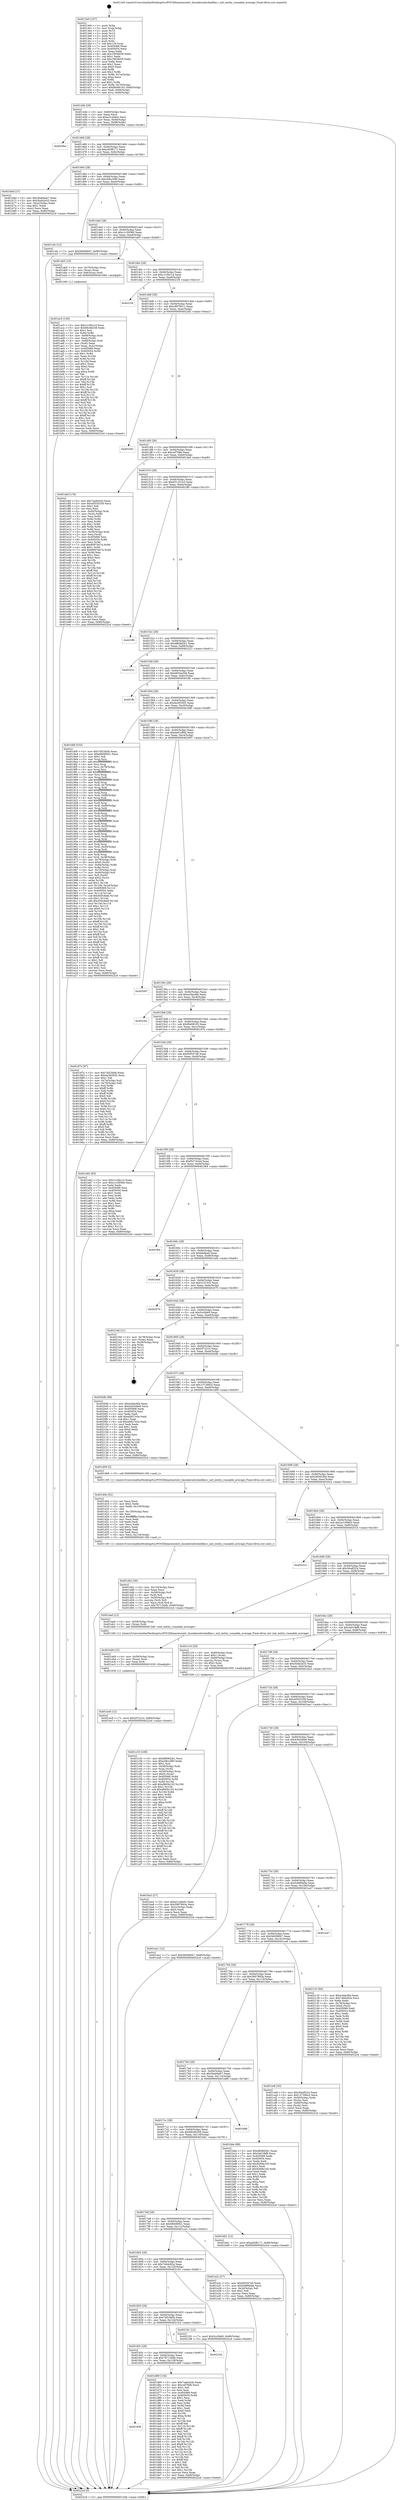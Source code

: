 digraph "0x4013e0" {
  label = "0x4013e0 (/mnt/c/Users/mathe/Desktop/tcc/POCII/binaries/extr_linuxkernelschedfair.c_init_entity_runnable_average_Final-ollvm.out::main(0))"
  labelloc = "t"
  node[shape=record]

  Entry [label="",width=0.3,height=0.3,shape=circle,fillcolor=black,style=filled]
  "0x40144b" [label="{
     0x40144b [29]\l
     | [instrs]\l
     &nbsp;&nbsp;0x40144b \<+3\>: mov -0x80(%rbp),%eax\l
     &nbsp;&nbsp;0x40144e \<+2\>: mov %eax,%ecx\l
     &nbsp;&nbsp;0x401450 \<+6\>: sub $0xa21a0e0c,%ecx\l
     &nbsp;&nbsp;0x401456 \<+6\>: mov %eax,-0x94(%rbp)\l
     &nbsp;&nbsp;0x40145c \<+6\>: mov %ecx,-0x98(%rbp)\l
     &nbsp;&nbsp;0x401462 \<+6\>: je 00000000004020be \<main+0xcde\>\l
  }"]
  "0x4020be" [label="{
     0x4020be\l
  }", style=dashed]
  "0x401468" [label="{
     0x401468 [28]\l
     | [instrs]\l
     &nbsp;&nbsp;0x401468 \<+5\>: jmp 000000000040146d \<main+0x8d\>\l
     &nbsp;&nbsp;0x40146d \<+6\>: mov -0x94(%rbp),%eax\l
     &nbsp;&nbsp;0x401473 \<+5\>: sub $0xa92f6171,%eax\l
     &nbsp;&nbsp;0x401478 \<+6\>: mov %eax,-0x9c(%rbp)\l
     &nbsp;&nbsp;0x40147e \<+6\>: je 0000000000401b6d \<main+0x78d\>\l
  }"]
  Exit [label="",width=0.3,height=0.3,shape=circle,fillcolor=black,style=filled,peripheries=2]
  "0x401b6d" [label="{
     0x401b6d [27]\l
     | [instrs]\l
     &nbsp;&nbsp;0x401b6d \<+5\>: mov $0x5ba94ab7,%eax\l
     &nbsp;&nbsp;0x401b72 \<+5\>: mov $0x3b4b2e33,%ecx\l
     &nbsp;&nbsp;0x401b77 \<+3\>: mov -0x2c(%rbp),%edx\l
     &nbsp;&nbsp;0x401b7a \<+3\>: cmp $0x1,%edx\l
     &nbsp;&nbsp;0x401b7d \<+3\>: cmovl %ecx,%eax\l
     &nbsp;&nbsp;0x401b80 \<+3\>: mov %eax,-0x80(%rbp)\l
     &nbsp;&nbsp;0x401b83 \<+5\>: jmp 00000000004022cd \<main+0xeed\>\l
  }"]
  "0x401484" [label="{
     0x401484 [28]\l
     | [instrs]\l
     &nbsp;&nbsp;0x401484 \<+5\>: jmp 0000000000401489 \<main+0xa9\>\l
     &nbsp;&nbsp;0x401489 \<+6\>: mov -0x94(%rbp),%eax\l
     &nbsp;&nbsp;0x40148f \<+5\>: sub $0xc08cc080,%eax\l
     &nbsp;&nbsp;0x401494 \<+6\>: mov %eax,-0xa0(%rbp)\l
     &nbsp;&nbsp;0x40149a \<+6\>: je 0000000000401cdc \<main+0x8fc\>\l
  }"]
  "0x401ec8" [label="{
     0x401ec8 [12]\l
     | [instrs]\l
     &nbsp;&nbsp;0x401ec8 \<+7\>: movl $0x5f7221e,-0x80(%rbp)\l
     &nbsp;&nbsp;0x401ecf \<+5\>: jmp 00000000004022cd \<main+0xeed\>\l
  }"]
  "0x401cdc" [label="{
     0x401cdc [12]\l
     | [instrs]\l
     &nbsp;&nbsp;0x401cdc \<+7\>: movl $0x56008947,-0x80(%rbp)\l
     &nbsp;&nbsp;0x401ce3 \<+5\>: jmp 00000000004022cd \<main+0xeed\>\l
  }"]
  "0x4014a0" [label="{
     0x4014a0 [28]\l
     | [instrs]\l
     &nbsp;&nbsp;0x4014a0 \<+5\>: jmp 00000000004014a5 \<main+0xc5\>\l
     &nbsp;&nbsp;0x4014a5 \<+6\>: mov -0x94(%rbp),%eax\l
     &nbsp;&nbsp;0x4014ab \<+5\>: sub $0xc1c59560,%eax\l
     &nbsp;&nbsp;0x4014b0 \<+6\>: mov %eax,-0xa4(%rbp)\l
     &nbsp;&nbsp;0x4014b6 \<+6\>: je 0000000000401ab5 \<main+0x6d5\>\l
  }"]
  "0x401eb9" [label="{
     0x401eb9 [15]\l
     | [instrs]\l
     &nbsp;&nbsp;0x401eb9 \<+4\>: mov -0x58(%rbp),%rax\l
     &nbsp;&nbsp;0x401ebd \<+3\>: mov (%rax),%rax\l
     &nbsp;&nbsp;0x401ec0 \<+3\>: mov %rax,%rdi\l
     &nbsp;&nbsp;0x401ec3 \<+5\>: call 0000000000401030 \<free@plt\>\l
     | [calls]\l
     &nbsp;&nbsp;0x401030 \{1\} (unknown)\l
  }"]
  "0x401ab5" [label="{
     0x401ab5 [16]\l
     | [instrs]\l
     &nbsp;&nbsp;0x401ab5 \<+4\>: mov -0x70(%rbp),%rax\l
     &nbsp;&nbsp;0x401ab9 \<+3\>: mov (%rax),%rax\l
     &nbsp;&nbsp;0x401abc \<+4\>: mov 0x8(%rax),%rdi\l
     &nbsp;&nbsp;0x401ac0 \<+5\>: call 0000000000401060 \<atoi@plt\>\l
     | [calls]\l
     &nbsp;&nbsp;0x401060 \{1\} (unknown)\l
  }"]
  "0x4014bc" [label="{
     0x4014bc [28]\l
     | [instrs]\l
     &nbsp;&nbsp;0x4014bc \<+5\>: jmp 00000000004014c1 \<main+0xe1\>\l
     &nbsp;&nbsp;0x4014c1 \<+6\>: mov -0x94(%rbp),%eax\l
     &nbsp;&nbsp;0x4014c7 \<+5\>: sub $0xc1c5bc14,%eax\l
     &nbsp;&nbsp;0x4014cc \<+6\>: mov %eax,-0xa8(%rbp)\l
     &nbsp;&nbsp;0x4014d2 \<+6\>: je 00000000004021f4 \<main+0xe14\>\l
  }"]
  "0x401858" [label="{
     0x401858\l
  }", style=dashed]
  "0x4021f4" [label="{
     0x4021f4\l
  }", style=dashed]
  "0x4014d8" [label="{
     0x4014d8 [28]\l
     | [instrs]\l
     &nbsp;&nbsp;0x4014d8 \<+5\>: jmp 00000000004014dd \<main+0xfd\>\l
     &nbsp;&nbsp;0x4014dd \<+6\>: mov -0x94(%rbp),%eax\l
     &nbsp;&nbsp;0x4014e3 \<+5\>: sub $0xc8976b11,%eax\l
     &nbsp;&nbsp;0x4014e8 \<+6\>: mov %eax,-0xac(%rbp)\l
     &nbsp;&nbsp;0x4014ee \<+6\>: je 0000000000402282 \<main+0xea2\>\l
  }"]
  "0x401d69" [label="{
     0x401d69 [134]\l
     | [instrs]\l
     &nbsp;&nbsp;0x401d69 \<+5\>: mov $0x7aa9cb2b,%eax\l
     &nbsp;&nbsp;0x401d6e \<+5\>: mov $0xcef7f4fe,%ecx\l
     &nbsp;&nbsp;0x401d73 \<+2\>: mov $0x1,%dl\l
     &nbsp;&nbsp;0x401d75 \<+2\>: xor %esi,%esi\l
     &nbsp;&nbsp;0x401d77 \<+7\>: mov 0x405068,%edi\l
     &nbsp;&nbsp;0x401d7e \<+8\>: mov 0x405054,%r8d\l
     &nbsp;&nbsp;0x401d86 \<+3\>: sub $0x1,%esi\l
     &nbsp;&nbsp;0x401d89 \<+3\>: mov %edi,%r9d\l
     &nbsp;&nbsp;0x401d8c \<+3\>: add %esi,%r9d\l
     &nbsp;&nbsp;0x401d8f \<+4\>: imul %r9d,%edi\l
     &nbsp;&nbsp;0x401d93 \<+3\>: and $0x1,%edi\l
     &nbsp;&nbsp;0x401d96 \<+3\>: cmp $0x0,%edi\l
     &nbsp;&nbsp;0x401d99 \<+4\>: sete %r10b\l
     &nbsp;&nbsp;0x401d9d \<+4\>: cmp $0xa,%r8d\l
     &nbsp;&nbsp;0x401da1 \<+4\>: setl %r11b\l
     &nbsp;&nbsp;0x401da5 \<+3\>: mov %r10b,%bl\l
     &nbsp;&nbsp;0x401da8 \<+3\>: xor $0xff,%bl\l
     &nbsp;&nbsp;0x401dab \<+3\>: mov %r11b,%r14b\l
     &nbsp;&nbsp;0x401dae \<+4\>: xor $0xff,%r14b\l
     &nbsp;&nbsp;0x401db2 \<+3\>: xor $0x1,%dl\l
     &nbsp;&nbsp;0x401db5 \<+3\>: mov %bl,%r15b\l
     &nbsp;&nbsp;0x401db8 \<+4\>: and $0xff,%r15b\l
     &nbsp;&nbsp;0x401dbc \<+3\>: and %dl,%r10b\l
     &nbsp;&nbsp;0x401dbf \<+3\>: mov %r14b,%r12b\l
     &nbsp;&nbsp;0x401dc2 \<+4\>: and $0xff,%r12b\l
     &nbsp;&nbsp;0x401dc6 \<+3\>: and %dl,%r11b\l
     &nbsp;&nbsp;0x401dc9 \<+3\>: or %r10b,%r15b\l
     &nbsp;&nbsp;0x401dcc \<+3\>: or %r11b,%r12b\l
     &nbsp;&nbsp;0x401dcf \<+3\>: xor %r12b,%r15b\l
     &nbsp;&nbsp;0x401dd2 \<+3\>: or %r14b,%bl\l
     &nbsp;&nbsp;0x401dd5 \<+3\>: xor $0xff,%bl\l
     &nbsp;&nbsp;0x401dd8 \<+3\>: or $0x1,%dl\l
     &nbsp;&nbsp;0x401ddb \<+2\>: and %dl,%bl\l
     &nbsp;&nbsp;0x401ddd \<+3\>: or %bl,%r15b\l
     &nbsp;&nbsp;0x401de0 \<+4\>: test $0x1,%r15b\l
     &nbsp;&nbsp;0x401de4 \<+3\>: cmovne %ecx,%eax\l
     &nbsp;&nbsp;0x401de7 \<+3\>: mov %eax,-0x80(%rbp)\l
     &nbsp;&nbsp;0x401dea \<+5\>: jmp 00000000004022cd \<main+0xeed\>\l
  }"]
  "0x402282" [label="{
     0x402282\l
  }", style=dashed]
  "0x4014f4" [label="{
     0x4014f4 [28]\l
     | [instrs]\l
     &nbsp;&nbsp;0x4014f4 \<+5\>: jmp 00000000004014f9 \<main+0x119\>\l
     &nbsp;&nbsp;0x4014f9 \<+6\>: mov -0x94(%rbp),%eax\l
     &nbsp;&nbsp;0x4014ff \<+5\>: sub $0xcef7f4fe,%eax\l
     &nbsp;&nbsp;0x401504 \<+6\>: mov %eax,-0xb0(%rbp)\l
     &nbsp;&nbsp;0x40150a \<+6\>: je 0000000000401def \<main+0xa0f\>\l
  }"]
  "0x40183c" [label="{
     0x40183c [28]\l
     | [instrs]\l
     &nbsp;&nbsp;0x40183c \<+5\>: jmp 0000000000401841 \<main+0x461\>\l
     &nbsp;&nbsp;0x401841 \<+6\>: mov -0x94(%rbp),%eax\l
     &nbsp;&nbsp;0x401847 \<+5\>: sub $0x78713d4b,%eax\l
     &nbsp;&nbsp;0x40184c \<+6\>: mov %eax,-0x128(%rbp)\l
     &nbsp;&nbsp;0x401852 \<+6\>: je 0000000000401d69 \<main+0x989\>\l
  }"]
  "0x401def" [label="{
     0x401def [178]\l
     | [instrs]\l
     &nbsp;&nbsp;0x401def \<+5\>: mov $0x7aa9cb2b,%eax\l
     &nbsp;&nbsp;0x401df4 \<+5\>: mov $0x40555339,%ecx\l
     &nbsp;&nbsp;0x401df9 \<+2\>: mov $0x1,%dl\l
     &nbsp;&nbsp;0x401dfb \<+2\>: xor %esi,%esi\l
     &nbsp;&nbsp;0x401dfd \<+4\>: mov -0x50(%rbp),%rdi\l
     &nbsp;&nbsp;0x401e01 \<+3\>: mov (%rdi),%r8d\l
     &nbsp;&nbsp;0x401e04 \<+3\>: mov %esi,%r9d\l
     &nbsp;&nbsp;0x401e07 \<+3\>: sub %r8d,%r9d\l
     &nbsp;&nbsp;0x401e0a \<+3\>: mov %esi,%r8d\l
     &nbsp;&nbsp;0x401e0d \<+4\>: sub $0x1,%r8d\l
     &nbsp;&nbsp;0x401e11 \<+3\>: add %r8d,%r9d\l
     &nbsp;&nbsp;0x401e14 \<+3\>: sub %r9d,%esi\l
     &nbsp;&nbsp;0x401e17 \<+4\>: mov -0x50(%rbp),%rdi\l
     &nbsp;&nbsp;0x401e1b \<+2\>: mov %esi,(%rdi)\l
     &nbsp;&nbsp;0x401e1d \<+7\>: mov 0x405068,%esi\l
     &nbsp;&nbsp;0x401e24 \<+8\>: mov 0x405054,%r8d\l
     &nbsp;&nbsp;0x401e2c \<+3\>: mov %esi,%r9d\l
     &nbsp;&nbsp;0x401e2f \<+7\>: sub $0x8097d474,%r9d\l
     &nbsp;&nbsp;0x401e36 \<+4\>: sub $0x1,%r9d\l
     &nbsp;&nbsp;0x401e3a \<+7\>: add $0x8097d474,%r9d\l
     &nbsp;&nbsp;0x401e41 \<+4\>: imul %r9d,%esi\l
     &nbsp;&nbsp;0x401e45 \<+3\>: and $0x1,%esi\l
     &nbsp;&nbsp;0x401e48 \<+3\>: cmp $0x0,%esi\l
     &nbsp;&nbsp;0x401e4b \<+4\>: sete %r10b\l
     &nbsp;&nbsp;0x401e4f \<+4\>: cmp $0xa,%r8d\l
     &nbsp;&nbsp;0x401e53 \<+4\>: setl %r11b\l
     &nbsp;&nbsp;0x401e57 \<+3\>: mov %r10b,%bl\l
     &nbsp;&nbsp;0x401e5a \<+3\>: xor $0xff,%bl\l
     &nbsp;&nbsp;0x401e5d \<+3\>: mov %r11b,%r14b\l
     &nbsp;&nbsp;0x401e60 \<+4\>: xor $0xff,%r14b\l
     &nbsp;&nbsp;0x401e64 \<+3\>: xor $0x0,%dl\l
     &nbsp;&nbsp;0x401e67 \<+3\>: mov %bl,%r15b\l
     &nbsp;&nbsp;0x401e6a \<+4\>: and $0x0,%r15b\l
     &nbsp;&nbsp;0x401e6e \<+3\>: and %dl,%r10b\l
     &nbsp;&nbsp;0x401e71 \<+3\>: mov %r14b,%r12b\l
     &nbsp;&nbsp;0x401e74 \<+4\>: and $0x0,%r12b\l
     &nbsp;&nbsp;0x401e78 \<+3\>: and %dl,%r11b\l
     &nbsp;&nbsp;0x401e7b \<+3\>: or %r10b,%r15b\l
     &nbsp;&nbsp;0x401e7e \<+3\>: or %r11b,%r12b\l
     &nbsp;&nbsp;0x401e81 \<+3\>: xor %r12b,%r15b\l
     &nbsp;&nbsp;0x401e84 \<+3\>: or %r14b,%bl\l
     &nbsp;&nbsp;0x401e87 \<+3\>: xor $0xff,%bl\l
     &nbsp;&nbsp;0x401e8a \<+3\>: or $0x0,%dl\l
     &nbsp;&nbsp;0x401e8d \<+2\>: and %dl,%bl\l
     &nbsp;&nbsp;0x401e8f \<+3\>: or %bl,%r15b\l
     &nbsp;&nbsp;0x401e92 \<+4\>: test $0x1,%r15b\l
     &nbsp;&nbsp;0x401e96 \<+3\>: cmovne %ecx,%eax\l
     &nbsp;&nbsp;0x401e99 \<+3\>: mov %eax,-0x80(%rbp)\l
     &nbsp;&nbsp;0x401e9c \<+5\>: jmp 00000000004022cd \<main+0xeed\>\l
  }"]
  "0x401510" [label="{
     0x401510 [28]\l
     | [instrs]\l
     &nbsp;&nbsp;0x401510 \<+5\>: jmp 0000000000401515 \<main+0x135\>\l
     &nbsp;&nbsp;0x401515 \<+6\>: mov -0x94(%rbp),%eax\l
     &nbsp;&nbsp;0x40151b \<+5\>: sub $0xd51251e3,%eax\l
     &nbsp;&nbsp;0x401520 \<+6\>: mov %eax,-0xb4(%rbp)\l
     &nbsp;&nbsp;0x401526 \<+6\>: je 0000000000401ff0 \<main+0xc10\>\l
  }"]
  "0x4021b2" [label="{
     0x4021b2\l
  }", style=dashed]
  "0x401ff0" [label="{
     0x401ff0\l
  }", style=dashed]
  "0x40152c" [label="{
     0x40152c [28]\l
     | [instrs]\l
     &nbsp;&nbsp;0x40152c \<+5\>: jmp 0000000000401531 \<main+0x151\>\l
     &nbsp;&nbsp;0x401531 \<+6\>: mov -0x94(%rbp),%eax\l
     &nbsp;&nbsp;0x401537 \<+5\>: sub $0xd808d2b1,%eax\l
     &nbsp;&nbsp;0x40153c \<+6\>: mov %eax,-0xb8(%rbp)\l
     &nbsp;&nbsp;0x401542 \<+6\>: je 0000000000402221 \<main+0xe41\>\l
  }"]
  "0x401820" [label="{
     0x401820 [28]\l
     | [instrs]\l
     &nbsp;&nbsp;0x401820 \<+5\>: jmp 0000000000401825 \<main+0x445\>\l
     &nbsp;&nbsp;0x401825 \<+6\>: mov -0x94(%rbp),%eax\l
     &nbsp;&nbsp;0x40182b \<+5\>: sub $0x74f23b0b,%eax\l
     &nbsp;&nbsp;0x401830 \<+6\>: mov %eax,-0x124(%rbp)\l
     &nbsp;&nbsp;0x401836 \<+6\>: je 00000000004021b2 \<main+0xdd2\>\l
  }"]
  "0x402221" [label="{
     0x402221\l
  }", style=dashed]
  "0x401548" [label="{
     0x401548 [28]\l
     | [instrs]\l
     &nbsp;&nbsp;0x401548 \<+5\>: jmp 000000000040154d \<main+0x16d\>\l
     &nbsp;&nbsp;0x40154d \<+6\>: mov -0x94(%rbp),%eax\l
     &nbsp;&nbsp;0x401553 \<+5\>: sub $0xd834a2b8,%eax\l
     &nbsp;&nbsp;0x401558 \<+6\>: mov %eax,-0xbc(%rbp)\l
     &nbsp;&nbsp;0x40155e \<+6\>: je 0000000000401ffc \<main+0xc1c\>\l
  }"]
  "0x402191" [label="{
     0x402191 [12]\l
     | [instrs]\l
     &nbsp;&nbsp;0x402191 \<+7\>: movl $0x5cc0b60,-0x80(%rbp)\l
     &nbsp;&nbsp;0x402198 \<+5\>: jmp 00000000004022cd \<main+0xeed\>\l
  }"]
  "0x401ffc" [label="{
     0x401ffc\l
  }", style=dashed]
  "0x401564" [label="{
     0x401564 [28]\l
     | [instrs]\l
     &nbsp;&nbsp;0x401564 \<+5\>: jmp 0000000000401569 \<main+0x189\>\l
     &nbsp;&nbsp;0x401569 \<+6\>: mov -0x94(%rbp),%eax\l
     &nbsp;&nbsp;0x40156f \<+5\>: sub $0xda393502,%eax\l
     &nbsp;&nbsp;0x401574 \<+6\>: mov %eax,-0xc0(%rbp)\l
     &nbsp;&nbsp;0x40157a \<+6\>: je 00000000004018df \<main+0x4ff\>\l
  }"]
  "0x401d42" [label="{
     0x401d42 [39]\l
     | [instrs]\l
     &nbsp;&nbsp;0x401d42 \<+6\>: mov -0x134(%rbp),%ecx\l
     &nbsp;&nbsp;0x401d48 \<+3\>: imul %eax,%ecx\l
     &nbsp;&nbsp;0x401d4b \<+4\>: mov -0x58(%rbp),%r8\l
     &nbsp;&nbsp;0x401d4f \<+3\>: mov (%r8),%r8\l
     &nbsp;&nbsp;0x401d52 \<+4\>: mov -0x50(%rbp),%r9\l
     &nbsp;&nbsp;0x401d56 \<+3\>: movslq (%r9),%r9\l
     &nbsp;&nbsp;0x401d59 \<+4\>: mov %ecx,(%r8,%r9,4)\l
     &nbsp;&nbsp;0x401d5d \<+7\>: movl $0x78713d4b,-0x80(%rbp)\l
     &nbsp;&nbsp;0x401d64 \<+5\>: jmp 00000000004022cd \<main+0xeed\>\l
  }"]
  "0x4018df" [label="{
     0x4018df [333]\l
     | [instrs]\l
     &nbsp;&nbsp;0x4018df \<+5\>: mov $0x74f23b0b,%eax\l
     &nbsp;&nbsp;0x4018e4 \<+5\>: mov $0x684085b1,%ecx\l
     &nbsp;&nbsp;0x4018e9 \<+2\>: mov $0x1,%dl\l
     &nbsp;&nbsp;0x4018eb \<+3\>: mov %rsp,%rsi\l
     &nbsp;&nbsp;0x4018ee \<+4\>: add $0xfffffffffffffff0,%rsi\l
     &nbsp;&nbsp;0x4018f2 \<+3\>: mov %rsi,%rsp\l
     &nbsp;&nbsp;0x4018f5 \<+4\>: mov %rsi,-0x78(%rbp)\l
     &nbsp;&nbsp;0x4018f9 \<+3\>: mov %rsp,%rsi\l
     &nbsp;&nbsp;0x4018fc \<+4\>: add $0xfffffffffffffff0,%rsi\l
     &nbsp;&nbsp;0x401900 \<+3\>: mov %rsi,%rsp\l
     &nbsp;&nbsp;0x401903 \<+3\>: mov %rsp,%rdi\l
     &nbsp;&nbsp;0x401906 \<+4\>: add $0xfffffffffffffff0,%rdi\l
     &nbsp;&nbsp;0x40190a \<+3\>: mov %rdi,%rsp\l
     &nbsp;&nbsp;0x40190d \<+4\>: mov %rdi,-0x70(%rbp)\l
     &nbsp;&nbsp;0x401911 \<+3\>: mov %rsp,%rdi\l
     &nbsp;&nbsp;0x401914 \<+4\>: add $0xfffffffffffffff0,%rdi\l
     &nbsp;&nbsp;0x401918 \<+3\>: mov %rdi,%rsp\l
     &nbsp;&nbsp;0x40191b \<+4\>: mov %rdi,-0x68(%rbp)\l
     &nbsp;&nbsp;0x40191f \<+3\>: mov %rsp,%rdi\l
     &nbsp;&nbsp;0x401922 \<+4\>: add $0xfffffffffffffff0,%rdi\l
     &nbsp;&nbsp;0x401926 \<+3\>: mov %rdi,%rsp\l
     &nbsp;&nbsp;0x401929 \<+4\>: mov %rdi,-0x60(%rbp)\l
     &nbsp;&nbsp;0x40192d \<+3\>: mov %rsp,%rdi\l
     &nbsp;&nbsp;0x401930 \<+4\>: add $0xfffffffffffffff0,%rdi\l
     &nbsp;&nbsp;0x401934 \<+3\>: mov %rdi,%rsp\l
     &nbsp;&nbsp;0x401937 \<+4\>: mov %rdi,-0x58(%rbp)\l
     &nbsp;&nbsp;0x40193b \<+3\>: mov %rsp,%rdi\l
     &nbsp;&nbsp;0x40193e \<+4\>: add $0xfffffffffffffff0,%rdi\l
     &nbsp;&nbsp;0x401942 \<+3\>: mov %rdi,%rsp\l
     &nbsp;&nbsp;0x401945 \<+4\>: mov %rdi,-0x50(%rbp)\l
     &nbsp;&nbsp;0x401949 \<+3\>: mov %rsp,%rdi\l
     &nbsp;&nbsp;0x40194c \<+4\>: add $0xfffffffffffffff0,%rdi\l
     &nbsp;&nbsp;0x401950 \<+3\>: mov %rdi,%rsp\l
     &nbsp;&nbsp;0x401953 \<+4\>: mov %rdi,-0x48(%rbp)\l
     &nbsp;&nbsp;0x401957 \<+3\>: mov %rsp,%rdi\l
     &nbsp;&nbsp;0x40195a \<+4\>: add $0xfffffffffffffff0,%rdi\l
     &nbsp;&nbsp;0x40195e \<+3\>: mov %rdi,%rsp\l
     &nbsp;&nbsp;0x401961 \<+4\>: mov %rdi,-0x40(%rbp)\l
     &nbsp;&nbsp;0x401965 \<+3\>: mov %rsp,%rdi\l
     &nbsp;&nbsp;0x401968 \<+4\>: add $0xfffffffffffffff0,%rdi\l
     &nbsp;&nbsp;0x40196c \<+3\>: mov %rdi,%rsp\l
     &nbsp;&nbsp;0x40196f \<+4\>: mov %rdi,-0x38(%rbp)\l
     &nbsp;&nbsp;0x401973 \<+4\>: mov -0x78(%rbp),%rdi\l
     &nbsp;&nbsp;0x401977 \<+6\>: movl $0x0,(%rdi)\l
     &nbsp;&nbsp;0x40197d \<+7\>: mov -0x84(%rbp),%r8d\l
     &nbsp;&nbsp;0x401984 \<+3\>: mov %r8d,(%rsi)\l
     &nbsp;&nbsp;0x401987 \<+4\>: mov -0x70(%rbp),%rdi\l
     &nbsp;&nbsp;0x40198b \<+7\>: mov -0x90(%rbp),%r9\l
     &nbsp;&nbsp;0x401992 \<+3\>: mov %r9,(%rdi)\l
     &nbsp;&nbsp;0x401995 \<+3\>: cmpl $0x2,(%rsi)\l
     &nbsp;&nbsp;0x401998 \<+4\>: setne %r10b\l
     &nbsp;&nbsp;0x40199c \<+4\>: and $0x1,%r10b\l
     &nbsp;&nbsp;0x4019a0 \<+4\>: mov %r10b,-0x2d(%rbp)\l
     &nbsp;&nbsp;0x4019a4 \<+8\>: mov 0x405068,%r11d\l
     &nbsp;&nbsp;0x4019ac \<+7\>: mov 0x405054,%ebx\l
     &nbsp;&nbsp;0x4019b3 \<+3\>: mov %r11d,%r14d\l
     &nbsp;&nbsp;0x4019b6 \<+7\>: sub $0x450cfedd,%r14d\l
     &nbsp;&nbsp;0x4019bd \<+4\>: sub $0x1,%r14d\l
     &nbsp;&nbsp;0x4019c1 \<+7\>: add $0x450cfedd,%r14d\l
     &nbsp;&nbsp;0x4019c8 \<+4\>: imul %r14d,%r11d\l
     &nbsp;&nbsp;0x4019cc \<+4\>: and $0x1,%r11d\l
     &nbsp;&nbsp;0x4019d0 \<+4\>: cmp $0x0,%r11d\l
     &nbsp;&nbsp;0x4019d4 \<+4\>: sete %r10b\l
     &nbsp;&nbsp;0x4019d8 \<+3\>: cmp $0xa,%ebx\l
     &nbsp;&nbsp;0x4019db \<+4\>: setl %r15b\l
     &nbsp;&nbsp;0x4019df \<+3\>: mov %r10b,%r12b\l
     &nbsp;&nbsp;0x4019e2 \<+4\>: xor $0xff,%r12b\l
     &nbsp;&nbsp;0x4019e6 \<+3\>: mov %r15b,%r13b\l
     &nbsp;&nbsp;0x4019e9 \<+4\>: xor $0xff,%r13b\l
     &nbsp;&nbsp;0x4019ed \<+3\>: xor $0x1,%dl\l
     &nbsp;&nbsp;0x4019f0 \<+3\>: mov %r12b,%sil\l
     &nbsp;&nbsp;0x4019f3 \<+4\>: and $0xff,%sil\l
     &nbsp;&nbsp;0x4019f7 \<+3\>: and %dl,%r10b\l
     &nbsp;&nbsp;0x4019fa \<+3\>: mov %r13b,%dil\l
     &nbsp;&nbsp;0x4019fd \<+4\>: and $0xff,%dil\l
     &nbsp;&nbsp;0x401a01 \<+3\>: and %dl,%r15b\l
     &nbsp;&nbsp;0x401a04 \<+3\>: or %r10b,%sil\l
     &nbsp;&nbsp;0x401a07 \<+3\>: or %r15b,%dil\l
     &nbsp;&nbsp;0x401a0a \<+3\>: xor %dil,%sil\l
     &nbsp;&nbsp;0x401a0d \<+3\>: or %r13b,%r12b\l
     &nbsp;&nbsp;0x401a10 \<+4\>: xor $0xff,%r12b\l
     &nbsp;&nbsp;0x401a14 \<+3\>: or $0x1,%dl\l
     &nbsp;&nbsp;0x401a17 \<+3\>: and %dl,%r12b\l
     &nbsp;&nbsp;0x401a1a \<+3\>: or %r12b,%sil\l
     &nbsp;&nbsp;0x401a1d \<+4\>: test $0x1,%sil\l
     &nbsp;&nbsp;0x401a21 \<+3\>: cmovne %ecx,%eax\l
     &nbsp;&nbsp;0x401a24 \<+3\>: mov %eax,-0x80(%rbp)\l
     &nbsp;&nbsp;0x401a27 \<+5\>: jmp 00000000004022cd \<main+0xeed\>\l
  }"]
  "0x401580" [label="{
     0x401580 [28]\l
     | [instrs]\l
     &nbsp;&nbsp;0x401580 \<+5\>: jmp 0000000000401585 \<main+0x1a5\>\l
     &nbsp;&nbsp;0x401585 \<+6\>: mov -0x94(%rbp),%eax\l
     &nbsp;&nbsp;0x40158b \<+5\>: sub $0xde61df0d,%eax\l
     &nbsp;&nbsp;0x401590 \<+6\>: mov %eax,-0xc4(%rbp)\l
     &nbsp;&nbsp;0x401596 \<+6\>: je 0000000000402097 \<main+0xcb7\>\l
  }"]
  "0x401d0e" [label="{
     0x401d0e [52]\l
     | [instrs]\l
     &nbsp;&nbsp;0x401d0e \<+2\>: xor %ecx,%ecx\l
     &nbsp;&nbsp;0x401d10 \<+5\>: mov $0x2,%edx\l
     &nbsp;&nbsp;0x401d15 \<+6\>: mov %edx,-0x130(%rbp)\l
     &nbsp;&nbsp;0x401d1b \<+1\>: cltd\l
     &nbsp;&nbsp;0x401d1c \<+6\>: mov -0x130(%rbp),%esi\l
     &nbsp;&nbsp;0x401d22 \<+2\>: idiv %esi\l
     &nbsp;&nbsp;0x401d24 \<+6\>: imul $0xfffffffe,%edx,%edx\l
     &nbsp;&nbsp;0x401d2a \<+2\>: mov %ecx,%edi\l
     &nbsp;&nbsp;0x401d2c \<+2\>: sub %edx,%edi\l
     &nbsp;&nbsp;0x401d2e \<+2\>: mov %ecx,%edx\l
     &nbsp;&nbsp;0x401d30 \<+3\>: sub $0x1,%edx\l
     &nbsp;&nbsp;0x401d33 \<+2\>: add %edx,%edi\l
     &nbsp;&nbsp;0x401d35 \<+2\>: sub %edi,%ecx\l
     &nbsp;&nbsp;0x401d37 \<+6\>: mov %ecx,-0x134(%rbp)\l
     &nbsp;&nbsp;0x401d3d \<+5\>: call 0000000000401160 \<next_i\>\l
     | [calls]\l
     &nbsp;&nbsp;0x401160 \{1\} (/mnt/c/Users/mathe/Desktop/tcc/POCII/binaries/extr_linuxkernelschedfair.c_init_entity_runnable_average_Final-ollvm.out::next_i)\l
  }"]
  "0x402097" [label="{
     0x402097\l
  }", style=dashed]
  "0x40159c" [label="{
     0x40159c [28]\l
     | [instrs]\l
     &nbsp;&nbsp;0x40159c \<+5\>: jmp 00000000004015a1 \<main+0x1c1\>\l
     &nbsp;&nbsp;0x4015a1 \<+6\>: mov -0x94(%rbp),%eax\l
     &nbsp;&nbsp;0x4015a7 \<+5\>: sub $0xe3dac6fa,%eax\l
     &nbsp;&nbsp;0x4015ac \<+6\>: mov %eax,-0xc8(%rbp)\l
     &nbsp;&nbsp;0x4015b2 \<+6\>: je 00000000004022bc \<main+0xedc\>\l
  }"]
  "0x401c33" [label="{
     0x401c33 [169]\l
     | [instrs]\l
     &nbsp;&nbsp;0x401c33 \<+5\>: mov $0xd808d2b1,%ecx\l
     &nbsp;&nbsp;0x401c38 \<+5\>: mov $0xc08cc080,%edx\l
     &nbsp;&nbsp;0x401c3d \<+3\>: mov $0x1,%sil\l
     &nbsp;&nbsp;0x401c40 \<+4\>: mov -0x58(%rbp),%rdi\l
     &nbsp;&nbsp;0x401c44 \<+3\>: mov %rax,(%rdi)\l
     &nbsp;&nbsp;0x401c47 \<+4\>: mov -0x50(%rbp),%rax\l
     &nbsp;&nbsp;0x401c4b \<+6\>: movl $0x0,(%rax)\l
     &nbsp;&nbsp;0x401c51 \<+8\>: mov 0x405068,%r8d\l
     &nbsp;&nbsp;0x401c59 \<+8\>: mov 0x405054,%r9d\l
     &nbsp;&nbsp;0x401c61 \<+3\>: mov %r8d,%r10d\l
     &nbsp;&nbsp;0x401c64 \<+7\>: add $0xd845b103,%r10d\l
     &nbsp;&nbsp;0x401c6b \<+4\>: sub $0x1,%r10d\l
     &nbsp;&nbsp;0x401c6f \<+7\>: sub $0xd845b103,%r10d\l
     &nbsp;&nbsp;0x401c76 \<+4\>: imul %r10d,%r8d\l
     &nbsp;&nbsp;0x401c7a \<+4\>: and $0x1,%r8d\l
     &nbsp;&nbsp;0x401c7e \<+4\>: cmp $0x0,%r8d\l
     &nbsp;&nbsp;0x401c82 \<+4\>: sete %r11b\l
     &nbsp;&nbsp;0x401c86 \<+4\>: cmp $0xa,%r9d\l
     &nbsp;&nbsp;0x401c8a \<+3\>: setl %bl\l
     &nbsp;&nbsp;0x401c8d \<+3\>: mov %r11b,%r14b\l
     &nbsp;&nbsp;0x401c90 \<+4\>: xor $0xff,%r14b\l
     &nbsp;&nbsp;0x401c94 \<+3\>: mov %bl,%r15b\l
     &nbsp;&nbsp;0x401c97 \<+4\>: xor $0xff,%r15b\l
     &nbsp;&nbsp;0x401c9b \<+4\>: xor $0x1,%sil\l
     &nbsp;&nbsp;0x401c9f \<+3\>: mov %r14b,%r12b\l
     &nbsp;&nbsp;0x401ca2 \<+4\>: and $0xff,%r12b\l
     &nbsp;&nbsp;0x401ca6 \<+3\>: and %sil,%r11b\l
     &nbsp;&nbsp;0x401ca9 \<+3\>: mov %r15b,%r13b\l
     &nbsp;&nbsp;0x401cac \<+4\>: and $0xff,%r13b\l
     &nbsp;&nbsp;0x401cb0 \<+3\>: and %sil,%bl\l
     &nbsp;&nbsp;0x401cb3 \<+3\>: or %r11b,%r12b\l
     &nbsp;&nbsp;0x401cb6 \<+3\>: or %bl,%r13b\l
     &nbsp;&nbsp;0x401cb9 \<+3\>: xor %r13b,%r12b\l
     &nbsp;&nbsp;0x401cbc \<+3\>: or %r15b,%r14b\l
     &nbsp;&nbsp;0x401cbf \<+4\>: xor $0xff,%r14b\l
     &nbsp;&nbsp;0x401cc3 \<+4\>: or $0x1,%sil\l
     &nbsp;&nbsp;0x401cc7 \<+3\>: and %sil,%r14b\l
     &nbsp;&nbsp;0x401cca \<+3\>: or %r14b,%r12b\l
     &nbsp;&nbsp;0x401ccd \<+4\>: test $0x1,%r12b\l
     &nbsp;&nbsp;0x401cd1 \<+3\>: cmovne %edx,%ecx\l
     &nbsp;&nbsp;0x401cd4 \<+3\>: mov %ecx,-0x80(%rbp)\l
     &nbsp;&nbsp;0x401cd7 \<+5\>: jmp 00000000004022cd \<main+0xeed\>\l
  }"]
  "0x4022bc" [label="{
     0x4022bc\l
  }", style=dashed]
  "0x4015b8" [label="{
     0x4015b8 [28]\l
     | [instrs]\l
     &nbsp;&nbsp;0x4015b8 \<+5\>: jmp 00000000004015bd \<main+0x1dd\>\l
     &nbsp;&nbsp;0x4015bd \<+6\>: mov -0x94(%rbp),%eax\l
     &nbsp;&nbsp;0x4015c3 \<+5\>: sub $0xf0e08193,%eax\l
     &nbsp;&nbsp;0x4015c8 \<+6\>: mov %eax,-0xcc(%rbp)\l
     &nbsp;&nbsp;0x4015ce \<+6\>: je 000000000040187e \<main+0x49e\>\l
  }"]
  "0x401ac5" [label="{
     0x401ac5 [156]\l
     | [instrs]\l
     &nbsp;&nbsp;0x401ac5 \<+5\>: mov $0xc1c5bc14,%ecx\l
     &nbsp;&nbsp;0x401aca \<+5\>: mov $0x66c9d258,%edx\l
     &nbsp;&nbsp;0x401acf \<+3\>: mov $0x1,%sil\l
     &nbsp;&nbsp;0x401ad2 \<+3\>: xor %r8d,%r8d\l
     &nbsp;&nbsp;0x401ad5 \<+4\>: mov -0x68(%rbp),%rdi\l
     &nbsp;&nbsp;0x401ad9 \<+2\>: mov %eax,(%rdi)\l
     &nbsp;&nbsp;0x401adb \<+4\>: mov -0x68(%rbp),%rdi\l
     &nbsp;&nbsp;0x401adf \<+2\>: mov (%rdi),%eax\l
     &nbsp;&nbsp;0x401ae1 \<+3\>: mov %eax,-0x2c(%rbp)\l
     &nbsp;&nbsp;0x401ae4 \<+7\>: mov 0x405068,%eax\l
     &nbsp;&nbsp;0x401aeb \<+8\>: mov 0x405054,%r9d\l
     &nbsp;&nbsp;0x401af3 \<+4\>: sub $0x1,%r8d\l
     &nbsp;&nbsp;0x401af7 \<+3\>: mov %eax,%r10d\l
     &nbsp;&nbsp;0x401afa \<+3\>: add %r8d,%r10d\l
     &nbsp;&nbsp;0x401afd \<+4\>: imul %r10d,%eax\l
     &nbsp;&nbsp;0x401b01 \<+3\>: and $0x1,%eax\l
     &nbsp;&nbsp;0x401b04 \<+3\>: cmp $0x0,%eax\l
     &nbsp;&nbsp;0x401b07 \<+4\>: sete %r11b\l
     &nbsp;&nbsp;0x401b0b \<+4\>: cmp $0xa,%r9d\l
     &nbsp;&nbsp;0x401b0f \<+3\>: setl %bl\l
     &nbsp;&nbsp;0x401b12 \<+3\>: mov %r11b,%r14b\l
     &nbsp;&nbsp;0x401b15 \<+4\>: xor $0xff,%r14b\l
     &nbsp;&nbsp;0x401b19 \<+3\>: mov %bl,%r15b\l
     &nbsp;&nbsp;0x401b1c \<+4\>: xor $0xff,%r15b\l
     &nbsp;&nbsp;0x401b20 \<+4\>: xor $0x1,%sil\l
     &nbsp;&nbsp;0x401b24 \<+3\>: mov %r14b,%r12b\l
     &nbsp;&nbsp;0x401b27 \<+4\>: and $0xff,%r12b\l
     &nbsp;&nbsp;0x401b2b \<+3\>: and %sil,%r11b\l
     &nbsp;&nbsp;0x401b2e \<+3\>: mov %r15b,%r13b\l
     &nbsp;&nbsp;0x401b31 \<+4\>: and $0xff,%r13b\l
     &nbsp;&nbsp;0x401b35 \<+3\>: and %sil,%bl\l
     &nbsp;&nbsp;0x401b38 \<+3\>: or %r11b,%r12b\l
     &nbsp;&nbsp;0x401b3b \<+3\>: or %bl,%r13b\l
     &nbsp;&nbsp;0x401b3e \<+3\>: xor %r13b,%r12b\l
     &nbsp;&nbsp;0x401b41 \<+3\>: or %r15b,%r14b\l
     &nbsp;&nbsp;0x401b44 \<+4\>: xor $0xff,%r14b\l
     &nbsp;&nbsp;0x401b48 \<+4\>: or $0x1,%sil\l
     &nbsp;&nbsp;0x401b4c \<+3\>: and %sil,%r14b\l
     &nbsp;&nbsp;0x401b4f \<+3\>: or %r14b,%r12b\l
     &nbsp;&nbsp;0x401b52 \<+4\>: test $0x1,%r12b\l
     &nbsp;&nbsp;0x401b56 \<+3\>: cmovne %edx,%ecx\l
     &nbsp;&nbsp;0x401b59 \<+3\>: mov %ecx,-0x80(%rbp)\l
     &nbsp;&nbsp;0x401b5c \<+5\>: jmp 00000000004022cd \<main+0xeed\>\l
  }"]
  "0x40187e" [label="{
     0x40187e [97]\l
     | [instrs]\l
     &nbsp;&nbsp;0x40187e \<+5\>: mov $0x74f23b0b,%eax\l
     &nbsp;&nbsp;0x401883 \<+5\>: mov $0xda393502,%ecx\l
     &nbsp;&nbsp;0x401888 \<+2\>: mov $0x1,%dl\l
     &nbsp;&nbsp;0x40188a \<+4\>: mov -0x7a(%rbp),%sil\l
     &nbsp;&nbsp;0x40188e \<+4\>: mov -0x79(%rbp),%dil\l
     &nbsp;&nbsp;0x401892 \<+3\>: mov %sil,%r8b\l
     &nbsp;&nbsp;0x401895 \<+4\>: xor $0xff,%r8b\l
     &nbsp;&nbsp;0x401899 \<+3\>: mov %dil,%r9b\l
     &nbsp;&nbsp;0x40189c \<+4\>: xor $0xff,%r9b\l
     &nbsp;&nbsp;0x4018a0 \<+3\>: xor $0x0,%dl\l
     &nbsp;&nbsp;0x4018a3 \<+3\>: mov %r8b,%r10b\l
     &nbsp;&nbsp;0x4018a6 \<+4\>: and $0x0,%r10b\l
     &nbsp;&nbsp;0x4018aa \<+3\>: and %dl,%sil\l
     &nbsp;&nbsp;0x4018ad \<+3\>: mov %r9b,%r11b\l
     &nbsp;&nbsp;0x4018b0 \<+4\>: and $0x0,%r11b\l
     &nbsp;&nbsp;0x4018b4 \<+3\>: and %dl,%dil\l
     &nbsp;&nbsp;0x4018b7 \<+3\>: or %sil,%r10b\l
     &nbsp;&nbsp;0x4018ba \<+3\>: or %dil,%r11b\l
     &nbsp;&nbsp;0x4018bd \<+3\>: xor %r11b,%r10b\l
     &nbsp;&nbsp;0x4018c0 \<+3\>: or %r9b,%r8b\l
     &nbsp;&nbsp;0x4018c3 \<+4\>: xor $0xff,%r8b\l
     &nbsp;&nbsp;0x4018c7 \<+3\>: or $0x0,%dl\l
     &nbsp;&nbsp;0x4018ca \<+3\>: and %dl,%r8b\l
     &nbsp;&nbsp;0x4018cd \<+3\>: or %r8b,%r10b\l
     &nbsp;&nbsp;0x4018d0 \<+4\>: test $0x1,%r10b\l
     &nbsp;&nbsp;0x4018d4 \<+3\>: cmovne %ecx,%eax\l
     &nbsp;&nbsp;0x4018d7 \<+3\>: mov %eax,-0x80(%rbp)\l
     &nbsp;&nbsp;0x4018da \<+5\>: jmp 00000000004022cd \<main+0xeed\>\l
  }"]
  "0x4015d4" [label="{
     0x4015d4 [28]\l
     | [instrs]\l
     &nbsp;&nbsp;0x4015d4 \<+5\>: jmp 00000000004015d9 \<main+0x1f9\>\l
     &nbsp;&nbsp;0x4015d9 \<+6\>: mov -0x94(%rbp),%eax\l
     &nbsp;&nbsp;0x4015df \<+5\>: sub $0xf30547e6,%eax\l
     &nbsp;&nbsp;0x4015e4 \<+6\>: mov %eax,-0xd0(%rbp)\l
     &nbsp;&nbsp;0x4015ea \<+6\>: je 0000000000401a62 \<main+0x682\>\l
  }"]
  "0x4022cd" [label="{
     0x4022cd [5]\l
     | [instrs]\l
     &nbsp;&nbsp;0x4022cd \<+5\>: jmp 000000000040144b \<main+0x6b\>\l
  }"]
  "0x4013e0" [label="{
     0x4013e0 [107]\l
     | [instrs]\l
     &nbsp;&nbsp;0x4013e0 \<+1\>: push %rbp\l
     &nbsp;&nbsp;0x4013e1 \<+3\>: mov %rsp,%rbp\l
     &nbsp;&nbsp;0x4013e4 \<+2\>: push %r15\l
     &nbsp;&nbsp;0x4013e6 \<+2\>: push %r14\l
     &nbsp;&nbsp;0x4013e8 \<+2\>: push %r13\l
     &nbsp;&nbsp;0x4013ea \<+2\>: push %r12\l
     &nbsp;&nbsp;0x4013ec \<+1\>: push %rbx\l
     &nbsp;&nbsp;0x4013ed \<+7\>: sub $0x118,%rsp\l
     &nbsp;&nbsp;0x4013f4 \<+7\>: mov 0x405068,%eax\l
     &nbsp;&nbsp;0x4013fb \<+7\>: mov 0x405054,%ecx\l
     &nbsp;&nbsp;0x401402 \<+2\>: mov %eax,%edx\l
     &nbsp;&nbsp;0x401404 \<+6\>: add $0x1f926b59,%edx\l
     &nbsp;&nbsp;0x40140a \<+3\>: sub $0x1,%edx\l
     &nbsp;&nbsp;0x40140d \<+6\>: sub $0x1f926b59,%edx\l
     &nbsp;&nbsp;0x401413 \<+3\>: imul %edx,%eax\l
     &nbsp;&nbsp;0x401416 \<+3\>: and $0x1,%eax\l
     &nbsp;&nbsp;0x401419 \<+3\>: cmp $0x0,%eax\l
     &nbsp;&nbsp;0x40141c \<+4\>: sete %r8b\l
     &nbsp;&nbsp;0x401420 \<+4\>: and $0x1,%r8b\l
     &nbsp;&nbsp;0x401424 \<+4\>: mov %r8b,-0x7a(%rbp)\l
     &nbsp;&nbsp;0x401428 \<+3\>: cmp $0xa,%ecx\l
     &nbsp;&nbsp;0x40142b \<+4\>: setl %r8b\l
     &nbsp;&nbsp;0x40142f \<+4\>: and $0x1,%r8b\l
     &nbsp;&nbsp;0x401433 \<+4\>: mov %r8b,-0x79(%rbp)\l
     &nbsp;&nbsp;0x401437 \<+7\>: movl $0xf0e08193,-0x80(%rbp)\l
     &nbsp;&nbsp;0x40143e \<+6\>: mov %edi,-0x84(%rbp)\l
     &nbsp;&nbsp;0x401444 \<+7\>: mov %rsi,-0x90(%rbp)\l
  }"]
  "0x401804" [label="{
     0x401804 [28]\l
     | [instrs]\l
     &nbsp;&nbsp;0x401804 \<+5\>: jmp 0000000000401809 \<main+0x429\>\l
     &nbsp;&nbsp;0x401809 \<+6\>: mov -0x94(%rbp),%eax\l
     &nbsp;&nbsp;0x40180f \<+5\>: sub $0x746dc82a,%eax\l
     &nbsp;&nbsp;0x401814 \<+6\>: mov %eax,-0x120(%rbp)\l
     &nbsp;&nbsp;0x40181a \<+6\>: je 0000000000402191 \<main+0xdb1\>\l
  }"]
  "0x401a2c" [label="{
     0x401a2c [27]\l
     | [instrs]\l
     &nbsp;&nbsp;0x401a2c \<+5\>: mov $0xf30547e6,%eax\l
     &nbsp;&nbsp;0x401a31 \<+5\>: mov $0x54889a9a,%ecx\l
     &nbsp;&nbsp;0x401a36 \<+3\>: mov -0x2d(%rbp),%dl\l
     &nbsp;&nbsp;0x401a39 \<+3\>: test $0x1,%dl\l
     &nbsp;&nbsp;0x401a3c \<+3\>: cmovne %ecx,%eax\l
     &nbsp;&nbsp;0x401a3f \<+3\>: mov %eax,-0x80(%rbp)\l
     &nbsp;&nbsp;0x401a42 \<+5\>: jmp 00000000004022cd \<main+0xeed\>\l
  }"]
  "0x401a62" [label="{
     0x401a62 [83]\l
     | [instrs]\l
     &nbsp;&nbsp;0x401a62 \<+5\>: mov $0xc1c5bc14,%eax\l
     &nbsp;&nbsp;0x401a67 \<+5\>: mov $0xc1c59560,%ecx\l
     &nbsp;&nbsp;0x401a6c \<+2\>: xor %edx,%edx\l
     &nbsp;&nbsp;0x401a6e \<+7\>: mov 0x405068,%esi\l
     &nbsp;&nbsp;0x401a75 \<+7\>: mov 0x405054,%edi\l
     &nbsp;&nbsp;0x401a7c \<+3\>: sub $0x1,%edx\l
     &nbsp;&nbsp;0x401a7f \<+3\>: mov %esi,%r8d\l
     &nbsp;&nbsp;0x401a82 \<+3\>: add %edx,%r8d\l
     &nbsp;&nbsp;0x401a85 \<+4\>: imul %r8d,%esi\l
     &nbsp;&nbsp;0x401a89 \<+3\>: and $0x1,%esi\l
     &nbsp;&nbsp;0x401a8c \<+3\>: cmp $0x0,%esi\l
     &nbsp;&nbsp;0x401a8f \<+4\>: sete %r9b\l
     &nbsp;&nbsp;0x401a93 \<+3\>: cmp $0xa,%edi\l
     &nbsp;&nbsp;0x401a96 \<+4\>: setl %r10b\l
     &nbsp;&nbsp;0x401a9a \<+3\>: mov %r9b,%r11b\l
     &nbsp;&nbsp;0x401a9d \<+3\>: and %r10b,%r11b\l
     &nbsp;&nbsp;0x401aa0 \<+3\>: xor %r10b,%r9b\l
     &nbsp;&nbsp;0x401aa3 \<+3\>: or %r9b,%r11b\l
     &nbsp;&nbsp;0x401aa6 \<+4\>: test $0x1,%r11b\l
     &nbsp;&nbsp;0x401aaa \<+3\>: cmovne %ecx,%eax\l
     &nbsp;&nbsp;0x401aad \<+3\>: mov %eax,-0x80(%rbp)\l
     &nbsp;&nbsp;0x401ab0 \<+5\>: jmp 00000000004022cd \<main+0xeed\>\l
  }"]
  "0x4015f0" [label="{
     0x4015f0 [28]\l
     | [instrs]\l
     &nbsp;&nbsp;0x4015f0 \<+5\>: jmp 00000000004015f5 \<main+0x215\>\l
     &nbsp;&nbsp;0x4015f5 \<+6\>: mov -0x94(%rbp),%eax\l
     &nbsp;&nbsp;0x4015fb \<+5\>: sub $0xf52742a4,%eax\l
     &nbsp;&nbsp;0x401600 \<+6\>: mov %eax,-0xd4(%rbp)\l
     &nbsp;&nbsp;0x401606 \<+6\>: je 0000000000401f64 \<main+0xb84\>\l
  }"]
  "0x4017e8" [label="{
     0x4017e8 [28]\l
     | [instrs]\l
     &nbsp;&nbsp;0x4017e8 \<+5\>: jmp 00000000004017ed \<main+0x40d\>\l
     &nbsp;&nbsp;0x4017ed \<+6\>: mov -0x94(%rbp),%eax\l
     &nbsp;&nbsp;0x4017f3 \<+5\>: sub $0x684085b1,%eax\l
     &nbsp;&nbsp;0x4017f8 \<+6\>: mov %eax,-0x11c(%rbp)\l
     &nbsp;&nbsp;0x4017fe \<+6\>: je 0000000000401a2c \<main+0x64c\>\l
  }"]
  "0x401f64" [label="{
     0x401f64\l
  }", style=dashed]
  "0x40160c" [label="{
     0x40160c [28]\l
     | [instrs]\l
     &nbsp;&nbsp;0x40160c \<+5\>: jmp 0000000000401611 \<main+0x231\>\l
     &nbsp;&nbsp;0x401611 \<+6\>: mov -0x94(%rbp),%eax\l
     &nbsp;&nbsp;0x401617 \<+5\>: sub $0x6bdba0,%eax\l
     &nbsp;&nbsp;0x40161c \<+6\>: mov %eax,-0xd8(%rbp)\l
     &nbsp;&nbsp;0x401622 \<+6\>: je 0000000000401ed4 \<main+0xaf4\>\l
  }"]
  "0x401b61" [label="{
     0x401b61 [12]\l
     | [instrs]\l
     &nbsp;&nbsp;0x401b61 \<+7\>: movl $0xa92f6171,-0x80(%rbp)\l
     &nbsp;&nbsp;0x401b68 \<+5\>: jmp 00000000004022cd \<main+0xeed\>\l
  }"]
  "0x401ed4" [label="{
     0x401ed4\l
  }", style=dashed]
  "0x401628" [label="{
     0x401628 [28]\l
     | [instrs]\l
     &nbsp;&nbsp;0x401628 \<+5\>: jmp 000000000040162d \<main+0x24d\>\l
     &nbsp;&nbsp;0x40162d \<+6\>: mov -0x94(%rbp),%eax\l
     &nbsp;&nbsp;0x401633 \<+5\>: sub $0x31515c5,%eax\l
     &nbsp;&nbsp;0x401638 \<+6\>: mov %eax,-0xdc(%rbp)\l
     &nbsp;&nbsp;0x40163e \<+6\>: je 0000000000402070 \<main+0xc90\>\l
  }"]
  "0x4017cc" [label="{
     0x4017cc [28]\l
     | [instrs]\l
     &nbsp;&nbsp;0x4017cc \<+5\>: jmp 00000000004017d1 \<main+0x3f1\>\l
     &nbsp;&nbsp;0x4017d1 \<+6\>: mov -0x94(%rbp),%eax\l
     &nbsp;&nbsp;0x4017d7 \<+5\>: sub $0x66c9d258,%eax\l
     &nbsp;&nbsp;0x4017dc \<+6\>: mov %eax,-0x118(%rbp)\l
     &nbsp;&nbsp;0x4017e2 \<+6\>: je 0000000000401b61 \<main+0x781\>\l
  }"]
  "0x402070" [label="{
     0x402070\l
  }", style=dashed]
  "0x401644" [label="{
     0x401644 [28]\l
     | [instrs]\l
     &nbsp;&nbsp;0x401644 \<+5\>: jmp 0000000000401649 \<main+0x269\>\l
     &nbsp;&nbsp;0x401649 \<+6\>: mov -0x94(%rbp),%eax\l
     &nbsp;&nbsp;0x40164f \<+5\>: sub $0x5cc0b60,%eax\l
     &nbsp;&nbsp;0x401654 \<+6\>: mov %eax,-0xe0(%rbp)\l
     &nbsp;&nbsp;0x40165a \<+6\>: je 000000000040219d \<main+0xdbd\>\l
  }"]
  "0x401b88" [label="{
     0x401b88\l
  }", style=dashed]
  "0x40219d" [label="{
     0x40219d [21]\l
     | [instrs]\l
     &nbsp;&nbsp;0x40219d \<+4\>: mov -0x78(%rbp),%rax\l
     &nbsp;&nbsp;0x4021a1 \<+2\>: mov (%rax),%eax\l
     &nbsp;&nbsp;0x4021a3 \<+4\>: lea -0x28(%rbp),%rsp\l
     &nbsp;&nbsp;0x4021a7 \<+1\>: pop %rbx\l
     &nbsp;&nbsp;0x4021a8 \<+2\>: pop %r12\l
     &nbsp;&nbsp;0x4021aa \<+2\>: pop %r13\l
     &nbsp;&nbsp;0x4021ac \<+2\>: pop %r14\l
     &nbsp;&nbsp;0x4021ae \<+2\>: pop %r15\l
     &nbsp;&nbsp;0x4021b0 \<+1\>: pop %rbp\l
     &nbsp;&nbsp;0x4021b1 \<+1\>: ret\l
  }"]
  "0x401660" [label="{
     0x401660 [28]\l
     | [instrs]\l
     &nbsp;&nbsp;0x401660 \<+5\>: jmp 0000000000401665 \<main+0x285\>\l
     &nbsp;&nbsp;0x401665 \<+6\>: mov -0x94(%rbp),%eax\l
     &nbsp;&nbsp;0x40166b \<+5\>: sub $0x5f7221e,%eax\l
     &nbsp;&nbsp;0x401670 \<+6\>: mov %eax,-0xe4(%rbp)\l
     &nbsp;&nbsp;0x401676 \<+6\>: je 00000000004020db \<main+0xcfb\>\l
  }"]
  "0x4017b0" [label="{
     0x4017b0 [28]\l
     | [instrs]\l
     &nbsp;&nbsp;0x4017b0 \<+5\>: jmp 00000000004017b5 \<main+0x3d5\>\l
     &nbsp;&nbsp;0x4017b5 \<+6\>: mov -0x94(%rbp),%eax\l
     &nbsp;&nbsp;0x4017bb \<+5\>: sub $0x5ba94ab7,%eax\l
     &nbsp;&nbsp;0x4017c0 \<+6\>: mov %eax,-0x114(%rbp)\l
     &nbsp;&nbsp;0x4017c6 \<+6\>: je 0000000000401b88 \<main+0x7a8\>\l
  }"]
  "0x4020db" [label="{
     0x4020db [88]\l
     | [instrs]\l
     &nbsp;&nbsp;0x4020db \<+5\>: mov $0xe3dac6fa,%eax\l
     &nbsp;&nbsp;0x4020e0 \<+5\>: mov $0x43e546e6,%ecx\l
     &nbsp;&nbsp;0x4020e5 \<+7\>: mov 0x405068,%edx\l
     &nbsp;&nbsp;0x4020ec \<+7\>: mov 0x405054,%esi\l
     &nbsp;&nbsp;0x4020f3 \<+2\>: mov %edx,%edi\l
     &nbsp;&nbsp;0x4020f5 \<+6\>: add $0xeb927e5e,%edi\l
     &nbsp;&nbsp;0x4020fb \<+3\>: sub $0x1,%edi\l
     &nbsp;&nbsp;0x4020fe \<+6\>: sub $0xeb927e5e,%edi\l
     &nbsp;&nbsp;0x402104 \<+3\>: imul %edi,%edx\l
     &nbsp;&nbsp;0x402107 \<+3\>: and $0x1,%edx\l
     &nbsp;&nbsp;0x40210a \<+3\>: cmp $0x0,%edx\l
     &nbsp;&nbsp;0x40210d \<+4\>: sete %r8b\l
     &nbsp;&nbsp;0x402111 \<+3\>: cmp $0xa,%esi\l
     &nbsp;&nbsp;0x402114 \<+4\>: setl %r9b\l
     &nbsp;&nbsp;0x402118 \<+3\>: mov %r8b,%r10b\l
     &nbsp;&nbsp;0x40211b \<+3\>: and %r9b,%r10b\l
     &nbsp;&nbsp;0x40211e \<+3\>: xor %r9b,%r8b\l
     &nbsp;&nbsp;0x402121 \<+3\>: or %r8b,%r10b\l
     &nbsp;&nbsp;0x402124 \<+4\>: test $0x1,%r10b\l
     &nbsp;&nbsp;0x402128 \<+3\>: cmovne %ecx,%eax\l
     &nbsp;&nbsp;0x40212b \<+3\>: mov %eax,-0x80(%rbp)\l
     &nbsp;&nbsp;0x40212e \<+5\>: jmp 00000000004022cd \<main+0xeed\>\l
  }"]
  "0x40167c" [label="{
     0x40167c [28]\l
     | [instrs]\l
     &nbsp;&nbsp;0x40167c \<+5\>: jmp 0000000000401681 \<main+0x2a1\>\l
     &nbsp;&nbsp;0x401681 \<+6\>: mov -0x94(%rbp),%eax\l
     &nbsp;&nbsp;0x401687 \<+5\>: sub $0x137266c5,%eax\l
     &nbsp;&nbsp;0x40168c \<+6\>: mov %eax,-0xe8(%rbp)\l
     &nbsp;&nbsp;0x401692 \<+6\>: je 0000000000401d09 \<main+0x929\>\l
  }"]
  "0x401bbe" [label="{
     0x401bbe [88]\l
     | [instrs]\l
     &nbsp;&nbsp;0x401bbe \<+5\>: mov $0xd808d2b1,%eax\l
     &nbsp;&nbsp;0x401bc3 \<+5\>: mov $0x3a01fbf6,%ecx\l
     &nbsp;&nbsp;0x401bc8 \<+7\>: mov 0x405068,%edx\l
     &nbsp;&nbsp;0x401bcf \<+7\>: mov 0x405054,%esi\l
     &nbsp;&nbsp;0x401bd6 \<+2\>: mov %edx,%edi\l
     &nbsp;&nbsp;0x401bd8 \<+6\>: add $0x9269e1d5,%edi\l
     &nbsp;&nbsp;0x401bde \<+3\>: sub $0x1,%edi\l
     &nbsp;&nbsp;0x401be1 \<+6\>: sub $0x9269e1d5,%edi\l
     &nbsp;&nbsp;0x401be7 \<+3\>: imul %edi,%edx\l
     &nbsp;&nbsp;0x401bea \<+3\>: and $0x1,%edx\l
     &nbsp;&nbsp;0x401bed \<+3\>: cmp $0x0,%edx\l
     &nbsp;&nbsp;0x401bf0 \<+4\>: sete %r8b\l
     &nbsp;&nbsp;0x401bf4 \<+3\>: cmp $0xa,%esi\l
     &nbsp;&nbsp;0x401bf7 \<+4\>: setl %r9b\l
     &nbsp;&nbsp;0x401bfb \<+3\>: mov %r8b,%r10b\l
     &nbsp;&nbsp;0x401bfe \<+3\>: and %r9b,%r10b\l
     &nbsp;&nbsp;0x401c01 \<+3\>: xor %r9b,%r8b\l
     &nbsp;&nbsp;0x401c04 \<+3\>: or %r8b,%r10b\l
     &nbsp;&nbsp;0x401c07 \<+4\>: test $0x1,%r10b\l
     &nbsp;&nbsp;0x401c0b \<+3\>: cmovne %ecx,%eax\l
     &nbsp;&nbsp;0x401c0e \<+3\>: mov %eax,-0x80(%rbp)\l
     &nbsp;&nbsp;0x401c11 \<+5\>: jmp 00000000004022cd \<main+0xeed\>\l
  }"]
  "0x401d09" [label="{
     0x401d09 [5]\l
     | [instrs]\l
     &nbsp;&nbsp;0x401d09 \<+5\>: call 0000000000401160 \<next_i\>\l
     | [calls]\l
     &nbsp;&nbsp;0x401160 \{1\} (/mnt/c/Users/mathe/Desktop/tcc/POCII/binaries/extr_linuxkernelschedfair.c_init_entity_runnable_average_Final-ollvm.out::next_i)\l
  }"]
  "0x401698" [label="{
     0x401698 [28]\l
     | [instrs]\l
     &nbsp;&nbsp;0x401698 \<+5\>: jmp 000000000040169d \<main+0x2bd\>\l
     &nbsp;&nbsp;0x40169d \<+6\>: mov -0x94(%rbp),%eax\l
     &nbsp;&nbsp;0x4016a3 \<+5\>: sub $0x260403bd,%eax\l
     &nbsp;&nbsp;0x4016a8 \<+6\>: mov %eax,-0xec(%rbp)\l
     &nbsp;&nbsp;0x4016ae \<+6\>: je 00000000004020ca \<main+0xcea\>\l
  }"]
  "0x401794" [label="{
     0x401794 [28]\l
     | [instrs]\l
     &nbsp;&nbsp;0x401794 \<+5\>: jmp 0000000000401799 \<main+0x3b9\>\l
     &nbsp;&nbsp;0x401799 \<+6\>: mov -0x94(%rbp),%eax\l
     &nbsp;&nbsp;0x40179f \<+5\>: sub $0x5907893a,%eax\l
     &nbsp;&nbsp;0x4017a4 \<+6\>: mov %eax,-0x110(%rbp)\l
     &nbsp;&nbsp;0x4017aa \<+6\>: je 0000000000401bbe \<main+0x7de\>\l
  }"]
  "0x4020ca" [label="{
     0x4020ca\l
  }", style=dashed]
  "0x4016b4" [label="{
     0x4016b4 [28]\l
     | [instrs]\l
     &nbsp;&nbsp;0x4016b4 \<+5\>: jmp 00000000004016b9 \<main+0x2d9\>\l
     &nbsp;&nbsp;0x4016b9 \<+6\>: mov -0x94(%rbp),%eax\l
     &nbsp;&nbsp;0x4016bf \<+5\>: sub $0x2e1599d3,%eax\l
     &nbsp;&nbsp;0x4016c4 \<+6\>: mov %eax,-0xf0(%rbp)\l
     &nbsp;&nbsp;0x4016ca \<+6\>: je 000000000040201d \<main+0xc3d\>\l
  }"]
  "0x401ce8" [label="{
     0x401ce8 [33]\l
     | [instrs]\l
     &nbsp;&nbsp;0x401ce8 \<+5\>: mov $0x30edf224,%eax\l
     &nbsp;&nbsp;0x401ced \<+5\>: mov $0x137266c5,%ecx\l
     &nbsp;&nbsp;0x401cf2 \<+4\>: mov -0x50(%rbp),%rdx\l
     &nbsp;&nbsp;0x401cf6 \<+2\>: mov (%rdx),%esi\l
     &nbsp;&nbsp;0x401cf8 \<+4\>: mov -0x60(%rbp),%rdx\l
     &nbsp;&nbsp;0x401cfc \<+2\>: cmp (%rdx),%esi\l
     &nbsp;&nbsp;0x401cfe \<+3\>: cmovl %ecx,%eax\l
     &nbsp;&nbsp;0x401d01 \<+3\>: mov %eax,-0x80(%rbp)\l
     &nbsp;&nbsp;0x401d04 \<+5\>: jmp 00000000004022cd \<main+0xeed\>\l
  }"]
  "0x40201d" [label="{
     0x40201d\l
  }", style=dashed]
  "0x4016d0" [label="{
     0x4016d0 [28]\l
     | [instrs]\l
     &nbsp;&nbsp;0x4016d0 \<+5\>: jmp 00000000004016d5 \<main+0x2f5\>\l
     &nbsp;&nbsp;0x4016d5 \<+6\>: mov -0x94(%rbp),%eax\l
     &nbsp;&nbsp;0x4016db \<+5\>: sub $0x30edf224,%eax\l
     &nbsp;&nbsp;0x4016e0 \<+6\>: mov %eax,-0xf4(%rbp)\l
     &nbsp;&nbsp;0x4016e6 \<+6\>: je 0000000000401ead \<main+0xacd\>\l
  }"]
  "0x401778" [label="{
     0x401778 [28]\l
     | [instrs]\l
     &nbsp;&nbsp;0x401778 \<+5\>: jmp 000000000040177d \<main+0x39d\>\l
     &nbsp;&nbsp;0x40177d \<+6\>: mov -0x94(%rbp),%eax\l
     &nbsp;&nbsp;0x401783 \<+5\>: sub $0x56008947,%eax\l
     &nbsp;&nbsp;0x401788 \<+6\>: mov %eax,-0x10c(%rbp)\l
     &nbsp;&nbsp;0x40178e \<+6\>: je 0000000000401ce8 \<main+0x908\>\l
  }"]
  "0x401ead" [label="{
     0x401ead [12]\l
     | [instrs]\l
     &nbsp;&nbsp;0x401ead \<+4\>: mov -0x58(%rbp),%rax\l
     &nbsp;&nbsp;0x401eb1 \<+3\>: mov (%rax),%rdi\l
     &nbsp;&nbsp;0x401eb4 \<+5\>: call 00000000004013d0 \<init_entity_runnable_average\>\l
     | [calls]\l
     &nbsp;&nbsp;0x4013d0 \{1\} (/mnt/c/Users/mathe/Desktop/tcc/POCII/binaries/extr_linuxkernelschedfair.c_init_entity_runnable_average_Final-ollvm.out::init_entity_runnable_average)\l
  }"]
  "0x4016ec" [label="{
     0x4016ec [28]\l
     | [instrs]\l
     &nbsp;&nbsp;0x4016ec \<+5\>: jmp 00000000004016f1 \<main+0x311\>\l
     &nbsp;&nbsp;0x4016f1 \<+6\>: mov -0x94(%rbp),%eax\l
     &nbsp;&nbsp;0x4016f7 \<+5\>: sub $0x3a01fbf6,%eax\l
     &nbsp;&nbsp;0x4016fc \<+6\>: mov %eax,-0xf8(%rbp)\l
     &nbsp;&nbsp;0x401702 \<+6\>: je 0000000000401c16 \<main+0x836\>\l
  }"]
  "0x401a47" [label="{
     0x401a47\l
  }", style=dashed]
  "0x401c16" [label="{
     0x401c16 [29]\l
     | [instrs]\l
     &nbsp;&nbsp;0x401c16 \<+4\>: mov -0x60(%rbp),%rax\l
     &nbsp;&nbsp;0x401c1a \<+6\>: movl $0x1,(%rax)\l
     &nbsp;&nbsp;0x401c20 \<+4\>: mov -0x60(%rbp),%rax\l
     &nbsp;&nbsp;0x401c24 \<+3\>: movslq (%rax),%rax\l
     &nbsp;&nbsp;0x401c27 \<+4\>: shl $0x2,%rax\l
     &nbsp;&nbsp;0x401c2b \<+3\>: mov %rax,%rdi\l
     &nbsp;&nbsp;0x401c2e \<+5\>: call 0000000000401050 \<malloc@plt\>\l
     | [calls]\l
     &nbsp;&nbsp;0x401050 \{1\} (unknown)\l
  }"]
  "0x401708" [label="{
     0x401708 [28]\l
     | [instrs]\l
     &nbsp;&nbsp;0x401708 \<+5\>: jmp 000000000040170d \<main+0x32d\>\l
     &nbsp;&nbsp;0x40170d \<+6\>: mov -0x94(%rbp),%eax\l
     &nbsp;&nbsp;0x401713 \<+5\>: sub $0x3b4b2e33,%eax\l
     &nbsp;&nbsp;0x401718 \<+6\>: mov %eax,-0xfc(%rbp)\l
     &nbsp;&nbsp;0x40171e \<+6\>: je 0000000000401ba3 \<main+0x7c3\>\l
  }"]
  "0x40175c" [label="{
     0x40175c [28]\l
     | [instrs]\l
     &nbsp;&nbsp;0x40175c \<+5\>: jmp 0000000000401761 \<main+0x381\>\l
     &nbsp;&nbsp;0x401761 \<+6\>: mov -0x94(%rbp),%eax\l
     &nbsp;&nbsp;0x401767 \<+5\>: sub $0x54889a9a,%eax\l
     &nbsp;&nbsp;0x40176c \<+6\>: mov %eax,-0x108(%rbp)\l
     &nbsp;&nbsp;0x401772 \<+6\>: je 0000000000401a47 \<main+0x667\>\l
  }"]
  "0x401ba3" [label="{
     0x401ba3 [27]\l
     | [instrs]\l
     &nbsp;&nbsp;0x401ba3 \<+5\>: mov $0xa21a0e0c,%eax\l
     &nbsp;&nbsp;0x401ba8 \<+5\>: mov $0x5907893a,%ecx\l
     &nbsp;&nbsp;0x401bad \<+3\>: mov -0x2c(%rbp),%edx\l
     &nbsp;&nbsp;0x401bb0 \<+3\>: cmp $0x0,%edx\l
     &nbsp;&nbsp;0x401bb3 \<+3\>: cmove %ecx,%eax\l
     &nbsp;&nbsp;0x401bb6 \<+3\>: mov %eax,-0x80(%rbp)\l
     &nbsp;&nbsp;0x401bb9 \<+5\>: jmp 00000000004022cd \<main+0xeed\>\l
  }"]
  "0x401724" [label="{
     0x401724 [28]\l
     | [instrs]\l
     &nbsp;&nbsp;0x401724 \<+5\>: jmp 0000000000401729 \<main+0x349\>\l
     &nbsp;&nbsp;0x401729 \<+6\>: mov -0x94(%rbp),%eax\l
     &nbsp;&nbsp;0x40172f \<+5\>: sub $0x40555339,%eax\l
     &nbsp;&nbsp;0x401734 \<+6\>: mov %eax,-0x100(%rbp)\l
     &nbsp;&nbsp;0x40173a \<+6\>: je 0000000000401ea1 \<main+0xac1\>\l
  }"]
  "0x402133" [label="{
     0x402133 [94]\l
     | [instrs]\l
     &nbsp;&nbsp;0x402133 \<+5\>: mov $0xe3dac6fa,%eax\l
     &nbsp;&nbsp;0x402138 \<+5\>: mov $0x746dc82a,%ecx\l
     &nbsp;&nbsp;0x40213d \<+2\>: xor %edx,%edx\l
     &nbsp;&nbsp;0x40213f \<+4\>: mov -0x78(%rbp),%rsi\l
     &nbsp;&nbsp;0x402143 \<+6\>: movl $0x0,(%rsi)\l
     &nbsp;&nbsp;0x402149 \<+7\>: mov 0x405068,%edi\l
     &nbsp;&nbsp;0x402150 \<+8\>: mov 0x405054,%r8d\l
     &nbsp;&nbsp;0x402158 \<+3\>: sub $0x1,%edx\l
     &nbsp;&nbsp;0x40215b \<+3\>: mov %edi,%r9d\l
     &nbsp;&nbsp;0x40215e \<+3\>: add %edx,%r9d\l
     &nbsp;&nbsp;0x402161 \<+4\>: imul %r9d,%edi\l
     &nbsp;&nbsp;0x402165 \<+3\>: and $0x1,%edi\l
     &nbsp;&nbsp;0x402168 \<+3\>: cmp $0x0,%edi\l
     &nbsp;&nbsp;0x40216b \<+4\>: sete %r10b\l
     &nbsp;&nbsp;0x40216f \<+4\>: cmp $0xa,%r8d\l
     &nbsp;&nbsp;0x402173 \<+4\>: setl %r11b\l
     &nbsp;&nbsp;0x402177 \<+3\>: mov %r10b,%bl\l
     &nbsp;&nbsp;0x40217a \<+3\>: and %r11b,%bl\l
     &nbsp;&nbsp;0x40217d \<+3\>: xor %r11b,%r10b\l
     &nbsp;&nbsp;0x402180 \<+3\>: or %r10b,%bl\l
     &nbsp;&nbsp;0x402183 \<+3\>: test $0x1,%bl\l
     &nbsp;&nbsp;0x402186 \<+3\>: cmovne %ecx,%eax\l
     &nbsp;&nbsp;0x402189 \<+3\>: mov %eax,-0x80(%rbp)\l
     &nbsp;&nbsp;0x40218c \<+5\>: jmp 00000000004022cd \<main+0xeed\>\l
  }"]
  "0x401ea1" [label="{
     0x401ea1 [12]\l
     | [instrs]\l
     &nbsp;&nbsp;0x401ea1 \<+7\>: movl $0x56008947,-0x80(%rbp)\l
     &nbsp;&nbsp;0x401ea8 \<+5\>: jmp 00000000004022cd \<main+0xeed\>\l
  }"]
  "0x401740" [label="{
     0x401740 [28]\l
     | [instrs]\l
     &nbsp;&nbsp;0x401740 \<+5\>: jmp 0000000000401745 \<main+0x365\>\l
     &nbsp;&nbsp;0x401745 \<+6\>: mov -0x94(%rbp),%eax\l
     &nbsp;&nbsp;0x40174b \<+5\>: sub $0x43e546e6,%eax\l
     &nbsp;&nbsp;0x401750 \<+6\>: mov %eax,-0x104(%rbp)\l
     &nbsp;&nbsp;0x401756 \<+6\>: je 0000000000402133 \<main+0xd53\>\l
  }"]
  Entry -> "0x4013e0" [label=" 1"]
  "0x40144b" -> "0x4020be" [label=" 0"]
  "0x40144b" -> "0x401468" [label=" 22"]
  "0x40219d" -> Exit [label=" 1"]
  "0x401468" -> "0x401b6d" [label=" 1"]
  "0x401468" -> "0x401484" [label=" 21"]
  "0x402191" -> "0x4022cd" [label=" 1"]
  "0x401484" -> "0x401cdc" [label=" 1"]
  "0x401484" -> "0x4014a0" [label=" 20"]
  "0x402133" -> "0x4022cd" [label=" 1"]
  "0x4014a0" -> "0x401ab5" [label=" 1"]
  "0x4014a0" -> "0x4014bc" [label=" 19"]
  "0x4020db" -> "0x4022cd" [label=" 1"]
  "0x4014bc" -> "0x4021f4" [label=" 0"]
  "0x4014bc" -> "0x4014d8" [label=" 19"]
  "0x401ec8" -> "0x4022cd" [label=" 1"]
  "0x4014d8" -> "0x402282" [label=" 0"]
  "0x4014d8" -> "0x4014f4" [label=" 19"]
  "0x401eb9" -> "0x401ec8" [label=" 1"]
  "0x4014f4" -> "0x401def" [label=" 1"]
  "0x4014f4" -> "0x401510" [label=" 18"]
  "0x401ea1" -> "0x4022cd" [label=" 1"]
  "0x401510" -> "0x401ff0" [label=" 0"]
  "0x401510" -> "0x40152c" [label=" 18"]
  "0x401def" -> "0x4022cd" [label=" 1"]
  "0x40152c" -> "0x402221" [label=" 0"]
  "0x40152c" -> "0x401548" [label=" 18"]
  "0x40183c" -> "0x401858" [label=" 0"]
  "0x401548" -> "0x401ffc" [label=" 0"]
  "0x401548" -> "0x401564" [label=" 18"]
  "0x40183c" -> "0x401d69" [label=" 1"]
  "0x401564" -> "0x4018df" [label=" 1"]
  "0x401564" -> "0x401580" [label=" 17"]
  "0x401820" -> "0x40183c" [label=" 1"]
  "0x401580" -> "0x402097" [label=" 0"]
  "0x401580" -> "0x40159c" [label=" 17"]
  "0x401820" -> "0x4021b2" [label=" 0"]
  "0x40159c" -> "0x4022bc" [label=" 0"]
  "0x40159c" -> "0x4015b8" [label=" 17"]
  "0x401d69" -> "0x4022cd" [label=" 1"]
  "0x4015b8" -> "0x40187e" [label=" 1"]
  "0x4015b8" -> "0x4015d4" [label=" 16"]
  "0x40187e" -> "0x4022cd" [label=" 1"]
  "0x4013e0" -> "0x40144b" [label=" 1"]
  "0x4022cd" -> "0x40144b" [label=" 21"]
  "0x401804" -> "0x401820" [label=" 1"]
  "0x4018df" -> "0x4022cd" [label=" 1"]
  "0x401804" -> "0x402191" [label=" 1"]
  "0x4015d4" -> "0x401a62" [label=" 1"]
  "0x4015d4" -> "0x4015f0" [label=" 15"]
  "0x401ead" -> "0x401eb9" [label=" 1"]
  "0x4015f0" -> "0x401f64" [label=" 0"]
  "0x4015f0" -> "0x40160c" [label=" 15"]
  "0x401d0e" -> "0x401d42" [label=" 1"]
  "0x40160c" -> "0x401ed4" [label=" 0"]
  "0x40160c" -> "0x401628" [label=" 15"]
  "0x401d09" -> "0x401d0e" [label=" 1"]
  "0x401628" -> "0x402070" [label=" 0"]
  "0x401628" -> "0x401644" [label=" 15"]
  "0x401cdc" -> "0x4022cd" [label=" 1"]
  "0x401644" -> "0x40219d" [label=" 1"]
  "0x401644" -> "0x401660" [label=" 14"]
  "0x401c33" -> "0x4022cd" [label=" 1"]
  "0x401660" -> "0x4020db" [label=" 1"]
  "0x401660" -> "0x40167c" [label=" 13"]
  "0x401bbe" -> "0x4022cd" [label=" 1"]
  "0x40167c" -> "0x401d09" [label=" 1"]
  "0x40167c" -> "0x401698" [label=" 12"]
  "0x401ba3" -> "0x4022cd" [label=" 1"]
  "0x401698" -> "0x4020ca" [label=" 0"]
  "0x401698" -> "0x4016b4" [label=" 12"]
  "0x401b61" -> "0x4022cd" [label=" 1"]
  "0x4016b4" -> "0x40201d" [label=" 0"]
  "0x4016b4" -> "0x4016d0" [label=" 12"]
  "0x401ac5" -> "0x4022cd" [label=" 1"]
  "0x4016d0" -> "0x401ead" [label=" 1"]
  "0x4016d0" -> "0x4016ec" [label=" 11"]
  "0x401a62" -> "0x4022cd" [label=" 1"]
  "0x4016ec" -> "0x401c16" [label=" 1"]
  "0x4016ec" -> "0x401708" [label=" 10"]
  "0x401a2c" -> "0x4022cd" [label=" 1"]
  "0x401708" -> "0x401ba3" [label=" 1"]
  "0x401708" -> "0x401724" [label=" 9"]
  "0x4017e8" -> "0x401a2c" [label=" 1"]
  "0x401724" -> "0x401ea1" [label=" 1"]
  "0x401724" -> "0x401740" [label=" 8"]
  "0x401d42" -> "0x4022cd" [label=" 1"]
  "0x401740" -> "0x402133" [label=" 1"]
  "0x401740" -> "0x40175c" [label=" 7"]
  "0x4017e8" -> "0x401804" [label=" 2"]
  "0x40175c" -> "0x401a47" [label=" 0"]
  "0x40175c" -> "0x401778" [label=" 7"]
  "0x401ab5" -> "0x401ac5" [label=" 1"]
  "0x401778" -> "0x401ce8" [label=" 2"]
  "0x401778" -> "0x401794" [label=" 5"]
  "0x401b6d" -> "0x4022cd" [label=" 1"]
  "0x401794" -> "0x401bbe" [label=" 1"]
  "0x401794" -> "0x4017b0" [label=" 4"]
  "0x401c16" -> "0x401c33" [label=" 1"]
  "0x4017b0" -> "0x401b88" [label=" 0"]
  "0x4017b0" -> "0x4017cc" [label=" 4"]
  "0x401ce8" -> "0x4022cd" [label=" 2"]
  "0x4017cc" -> "0x401b61" [label=" 1"]
  "0x4017cc" -> "0x4017e8" [label=" 3"]
}
